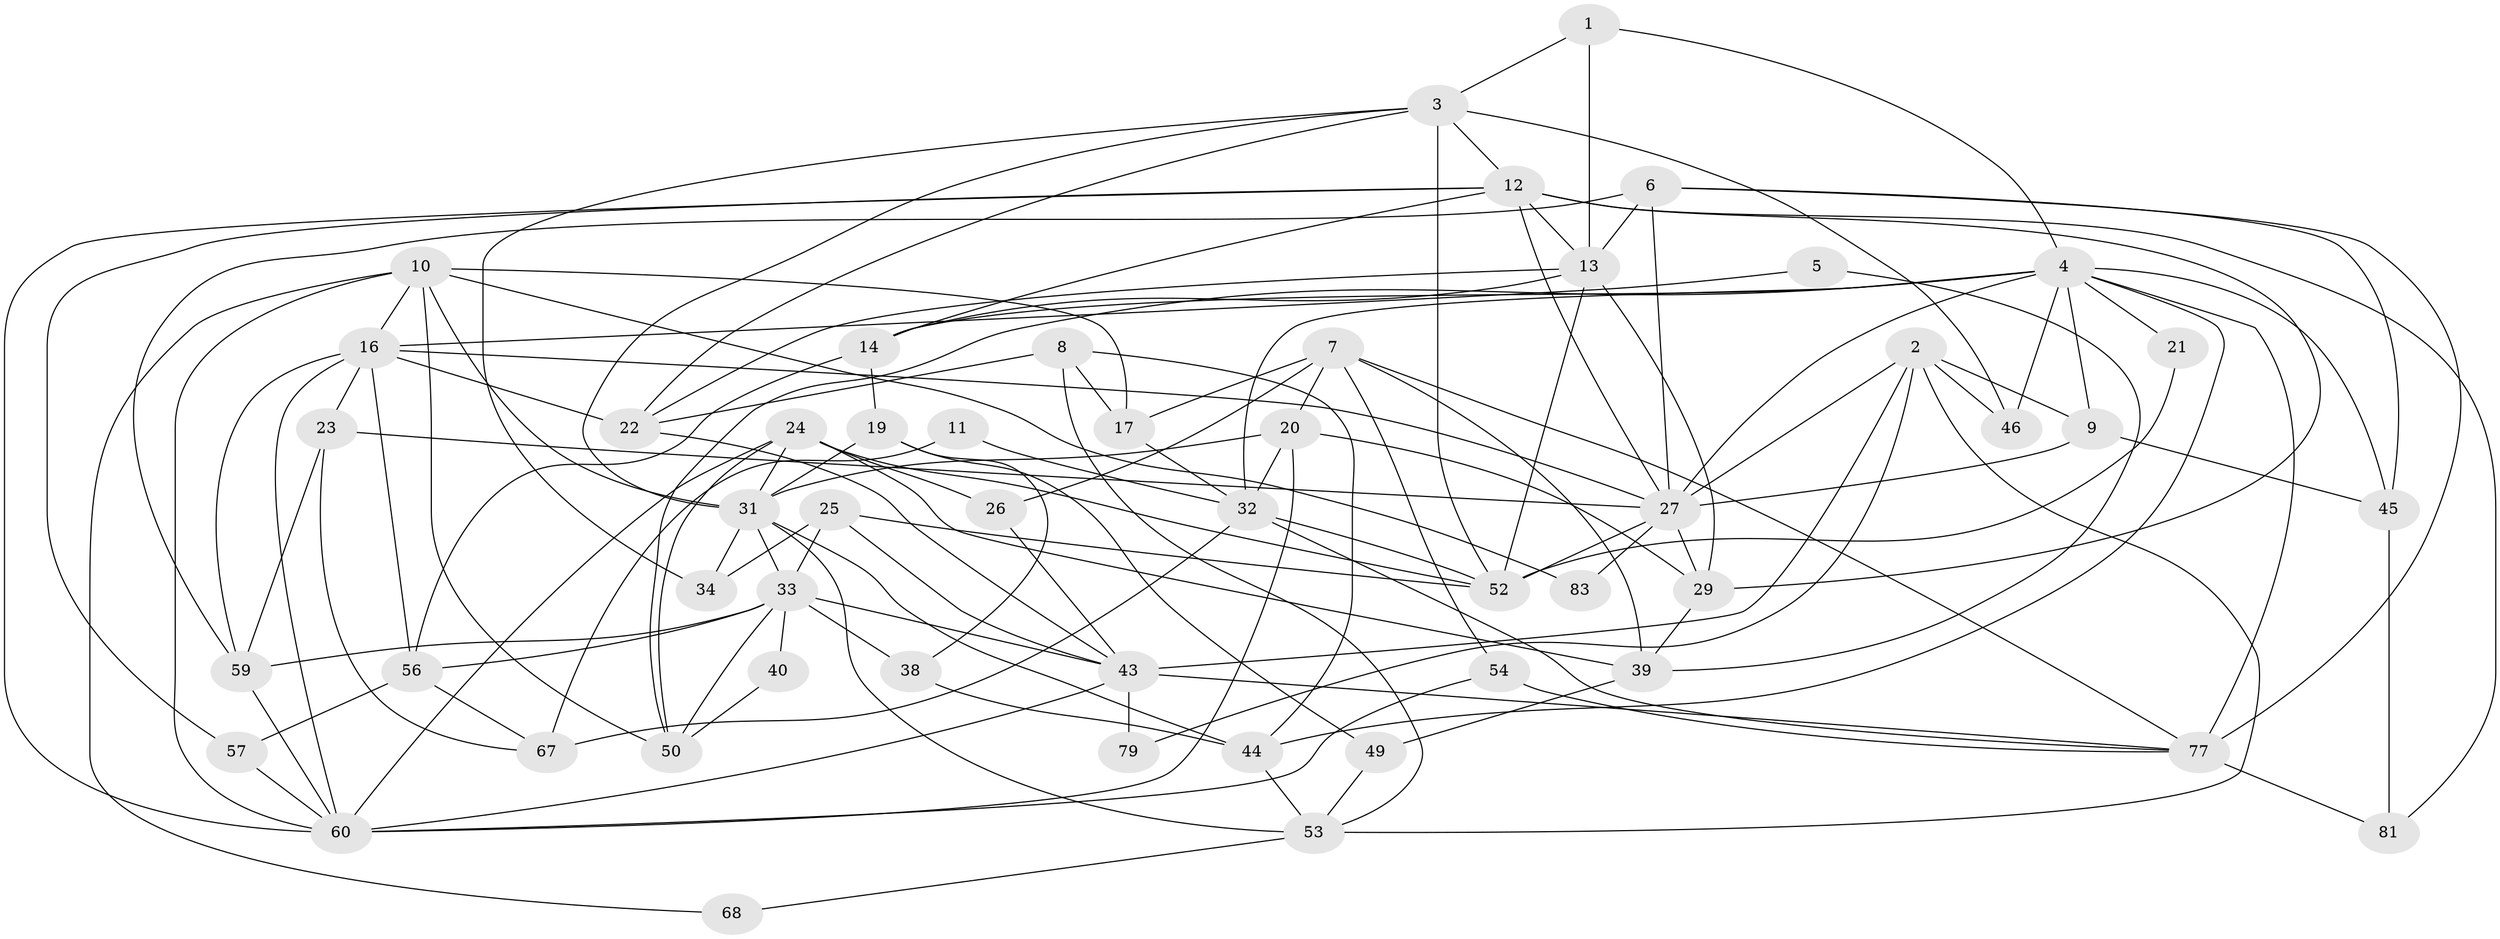 // Generated by graph-tools (version 1.1) at 2025/52/02/27/25 19:52:01]
// undirected, 52 vertices, 130 edges
graph export_dot {
graph [start="1"]
  node [color=gray90,style=filled];
  1;
  2 [super="+55"];
  3 [super="+72"];
  4 [super="+30"];
  5;
  6 [super="+15"];
  7 [super="+28"];
  8;
  9 [super="+41"];
  10 [super="+48"];
  11;
  12 [super="+42"];
  13 [super="+36"];
  14 [super="+85"];
  16 [super="+18"];
  17;
  19;
  20 [super="+75"];
  21;
  22 [super="+51"];
  23 [super="+73"];
  24 [super="+58"];
  25 [super="+37"];
  26;
  27 [super="+71"];
  29 [super="+35"];
  31 [super="+62"];
  32 [super="+70"];
  33 [super="+80"];
  34;
  38;
  39 [super="+47"];
  40;
  43 [super="+69"];
  44 [super="+66"];
  45;
  46 [super="+61"];
  49;
  50 [super="+65"];
  52 [super="+63"];
  53 [super="+74"];
  54;
  56 [super="+82"];
  57;
  59 [super="+64"];
  60 [super="+76"];
  67 [super="+84"];
  68;
  77 [super="+78"];
  79;
  81;
  83;
  1 -- 13;
  1 -- 3;
  1 -- 4;
  2 -- 53;
  2 -- 79;
  2 -- 43;
  2 -- 27;
  2 -- 46;
  2 -- 9;
  3 -- 12;
  3 -- 34;
  3 -- 22;
  3 -- 31;
  3 -- 52;
  3 -- 46;
  4 -- 45;
  4 -- 9;
  4 -- 21;
  4 -- 77;
  4 -- 44 [weight=2];
  4 -- 32;
  4 -- 14;
  4 -- 46;
  4 -- 50;
  4 -- 27;
  5 -- 39;
  5 -- 16;
  6 -- 27;
  6 -- 59;
  6 -- 77;
  6 -- 45;
  6 -- 13;
  7 -- 20;
  7 -- 17;
  7 -- 54;
  7 -- 26;
  7 -- 39;
  7 -- 77;
  8 -- 44;
  8 -- 17;
  8 -- 22;
  8 -- 53;
  9 -- 27;
  9 -- 45;
  10 -- 68;
  10 -- 83;
  10 -- 60;
  10 -- 17;
  10 -- 31;
  10 -- 50;
  10 -- 16;
  11 -- 67;
  11 -- 32;
  12 -- 29;
  12 -- 81;
  12 -- 60;
  12 -- 57;
  12 -- 27;
  12 -- 13;
  12 -- 14;
  13 -- 29;
  13 -- 52;
  13 -- 14;
  13 -- 22;
  14 -- 56;
  14 -- 19;
  16 -- 22;
  16 -- 23;
  16 -- 59;
  16 -- 27;
  16 -- 60;
  16 -- 56;
  17 -- 32;
  19 -- 38;
  19 -- 49;
  19 -- 31;
  20 -- 31;
  20 -- 32 [weight=2];
  20 -- 29;
  20 -- 60;
  21 -- 52;
  22 -- 43;
  23 -- 59;
  23 -- 67;
  23 -- 27;
  24 -- 50;
  24 -- 26;
  24 -- 60;
  24 -- 39;
  24 -- 52;
  24 -- 31;
  25 -- 52;
  25 -- 34;
  25 -- 33;
  25 -- 43;
  26 -- 43;
  27 -- 83;
  27 -- 52;
  27 -- 29;
  29 -- 39;
  31 -- 33;
  31 -- 34;
  31 -- 53;
  31 -- 44;
  32 -- 77;
  32 -- 67 [weight=2];
  32 -- 52;
  33 -- 38;
  33 -- 43;
  33 -- 59 [weight=2];
  33 -- 40;
  33 -- 50 [weight=2];
  33 -- 56;
  38 -- 44;
  39 -- 49;
  40 -- 50;
  43 -- 79;
  43 -- 77;
  43 -- 60;
  44 -- 53;
  45 -- 81;
  49 -- 53;
  53 -- 68;
  54 -- 77;
  54 -- 60;
  56 -- 57;
  56 -- 67 [weight=2];
  57 -- 60;
  59 -- 60;
  77 -- 81;
}
